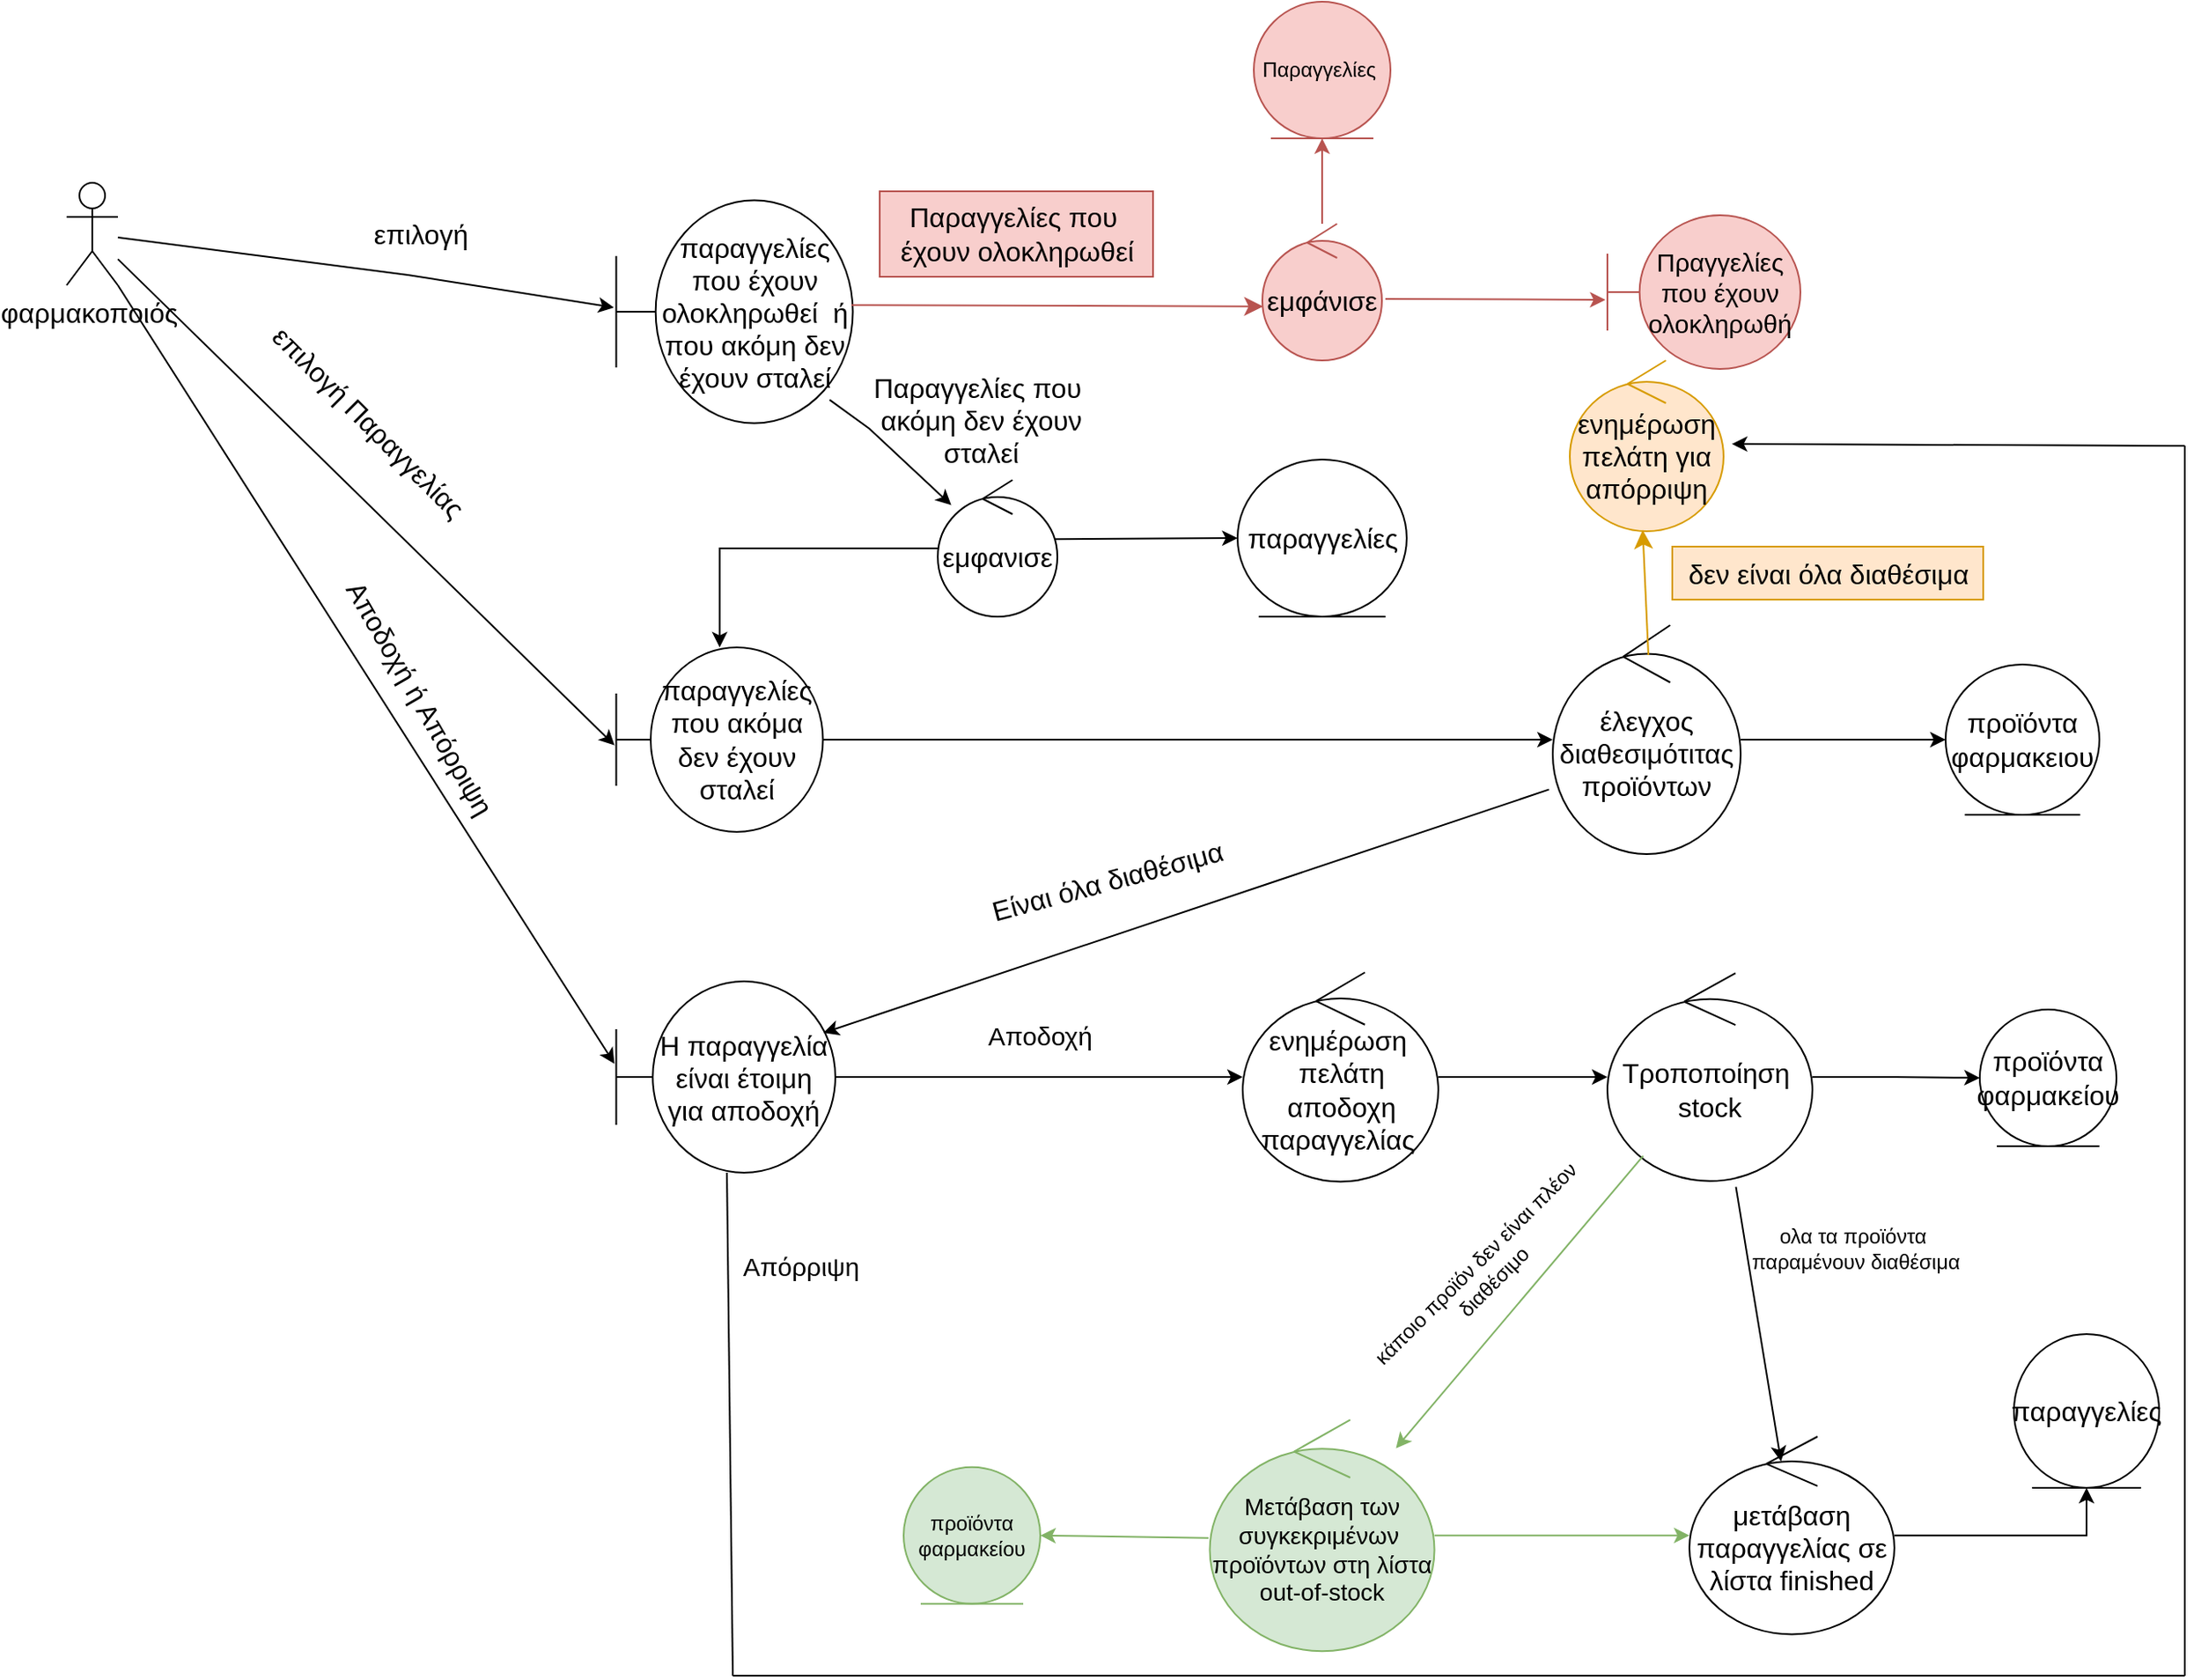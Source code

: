<mxfile version="21.2.1" type="device">
  <diagram name="Page-1" id="sS6enDFf0WbTZIS2XbAY">
    <mxGraphModel dx="1293" dy="647" grid="1" gridSize="10" guides="1" tooltips="1" connect="1" arrows="1" fold="1" page="0" pageScale="1" pageWidth="850" pageHeight="1100" math="0" shadow="0">
      <root>
        <mxCell id="0" />
        <mxCell id="1" parent="0" />
        <mxCell id="T-9rJRapIrSA8LsScsim-1" value="φαρμακοποιός&amp;nbsp;" style="shape=umlActor;verticalLabelPosition=bottom;verticalAlign=top;html=1;outlineConnect=0;fontSize=16;" parent="1" vertex="1">
          <mxGeometry x="-400" y="146" width="30" height="60" as="geometry" />
        </mxCell>
        <mxCell id="T-9rJRapIrSA8LsScsim-18" value="παραγγελίες που έχουν ολοκληρωθεί&amp;nbsp; ή που ακόμη δεν έχουν σταλεί" style="shape=umlBoundary;whiteSpace=wrap;html=1;fontSize=16;" parent="1" vertex="1">
          <mxGeometry x="-78.25" y="156.25" width="138.5" height="130.5" as="geometry" />
        </mxCell>
        <mxCell id="T-9rJRapIrSA8LsScsim-20" value="επιλογή" style="text;html=1;align=center;verticalAlign=middle;resizable=0;points=[];autosize=1;strokeColor=none;fillColor=none;fontSize=16;" parent="1" vertex="1">
          <mxGeometry x="-230" y="160.5" width="73" height="31" as="geometry" />
        </mxCell>
        <mxCell id="YqsY4oMhckwHTp_olVz_-52" style="edgeStyle=orthogonalEdgeStyle;rounded=0;orthogonalLoop=1;jettySize=auto;html=1;" parent="1" source="T-9rJRapIrSA8LsScsim-21" target="T-9rJRapIrSA8LsScsim-23" edge="1">
          <mxGeometry relative="1" as="geometry" />
        </mxCell>
        <mxCell id="T-9rJRapIrSA8LsScsim-21" value="εμφανισε" style="ellipse;shape=umlControl;whiteSpace=wrap;html=1;fontSize=16;" parent="1" vertex="1">
          <mxGeometry x="110" y="320" width="70" height="80" as="geometry" />
        </mxCell>
        <mxCell id="YqsY4oMhckwHTp_olVz_-57" style="edgeStyle=orthogonalEdgeStyle;rounded=0;orthogonalLoop=1;jettySize=auto;html=1;" parent="1" source="T-9rJRapIrSA8LsScsim-23" target="T-9rJRapIrSA8LsScsim-32" edge="1">
          <mxGeometry relative="1" as="geometry" />
        </mxCell>
        <mxCell id="T-9rJRapIrSA8LsScsim-23" value="παραγγελίες που ακόμα δεν έχουν σταλεί" style="shape=umlBoundary;whiteSpace=wrap;html=1;fontSize=16;" parent="1" vertex="1">
          <mxGeometry x="-78.25" y="418" width="121" height="108" as="geometry" />
        </mxCell>
        <mxCell id="T-9rJRapIrSA8LsScsim-24" value="παραγγελίες" style="ellipse;shape=umlEntity;whiteSpace=wrap;html=1;fontSize=16;" parent="1" vertex="1">
          <mxGeometry x="285.5" y="308" width="99" height="92" as="geometry" />
        </mxCell>
        <mxCell id="YqsY4oMhckwHTp_olVz_-58" style="edgeStyle=orthogonalEdgeStyle;rounded=0;orthogonalLoop=1;jettySize=auto;html=1;entryX=0;entryY=0.5;entryDx=0;entryDy=0;" parent="1" source="T-9rJRapIrSA8LsScsim-32" target="T-9rJRapIrSA8LsScsim-39" edge="1">
          <mxGeometry relative="1" as="geometry" />
        </mxCell>
        <mxCell id="T-9rJRapIrSA8LsScsim-32" value="έλεγχος διαθεσιμότιτας προϊόντων" style="ellipse;shape=umlControl;whiteSpace=wrap;html=1;fontSize=16;" parent="1" vertex="1">
          <mxGeometry x="470" y="405" width="110" height="134" as="geometry" />
        </mxCell>
        <mxCell id="T-9rJRapIrSA8LsScsim-34" value="ενημέρωση πελάτη για απόρριψη" style="ellipse;shape=umlControl;whiteSpace=wrap;html=1;fontSize=16;fillColor=#ffe6cc;strokeColor=#d79b00;" parent="1" vertex="1">
          <mxGeometry x="480" y="250" width="90" height="100" as="geometry" />
        </mxCell>
        <mxCell id="T-9rJRapIrSA8LsScsim-35" value="" style="endArrow=classic;html=1;rounded=0;fontSize=12;startSize=8;endSize=8;curved=1;exitX=0.509;exitY=0.13;exitDx=0;exitDy=0;exitPerimeter=0;entryX=0.474;entryY=0.993;entryDx=0;entryDy=0;entryPerimeter=0;fillColor=#ffe6cc;strokeColor=#d79b00;" parent="1" source="T-9rJRapIrSA8LsScsim-32" target="T-9rJRapIrSA8LsScsim-34" edge="1">
          <mxGeometry width="50" height="50" relative="1" as="geometry">
            <mxPoint x="267" y="605" as="sourcePoint" />
            <mxPoint x="317" y="555" as="targetPoint" />
          </mxGeometry>
        </mxCell>
        <mxCell id="T-9rJRapIrSA8LsScsim-36" value="δεν είναι όλα διαθέσιμα" style="text;html=1;align=center;verticalAlign=middle;resizable=0;points=[];autosize=1;strokeColor=#d79b00;fillColor=#ffe6cc;fontSize=16;" parent="1" vertex="1">
          <mxGeometry x="540" y="359" width="182" height="31" as="geometry" />
        </mxCell>
        <mxCell id="T-9rJRapIrSA8LsScsim-39" value="προϊόντα&lt;br&gt;φαρμακειου" style="ellipse;shape=umlEntity;whiteSpace=wrap;html=1;fontSize=16;" parent="1" vertex="1">
          <mxGeometry x="700" y="428" width="90" height="88" as="geometry" />
        </mxCell>
        <mxCell id="YqsY4oMhckwHTp_olVz_-66" style="edgeStyle=orthogonalEdgeStyle;rounded=0;orthogonalLoop=1;jettySize=auto;html=1;" parent="1" source="T-9rJRapIrSA8LsScsim-41" target="T-9rJRapIrSA8LsScsim-46" edge="1">
          <mxGeometry relative="1" as="geometry" />
        </mxCell>
        <mxCell id="T-9rJRapIrSA8LsScsim-41" value="H&lt;span style=&quot;font-size:12.0pt;line-height:107%;font-family:&amp;quot;Arial&amp;quot;,sans-serif;&lt;br/&gt;mso-fareast-font-family:Calibri;mso-fareast-theme-font:minor-latin;mso-ansi-language:&lt;br/&gt;EL;mso-fareast-language:EN-US;mso-bidi-language:AR-SA&quot;&gt; παραγγελία είναι έτοιμη&lt;br/&gt;για αποδοχή&lt;/span&gt;" style="shape=umlBoundary;whiteSpace=wrap;html=1;fontSize=16;" parent="1" vertex="1">
          <mxGeometry x="-78.25" y="613.5" width="128.25" height="112" as="geometry" />
        </mxCell>
        <mxCell id="T-9rJRapIrSA8LsScsim-43" value="Είναι όλα διαθέσιμα" style="text;html=1;align=center;verticalAlign=middle;resizable=0;points=[];autosize=1;strokeColor=none;fillColor=none;fontSize=16;rotation=-15;" parent="1" vertex="1">
          <mxGeometry x="128.5" y="540" width="160" height="30" as="geometry" />
        </mxCell>
        <mxCell id="T-9rJRapIrSA8LsScsim-45" value="Αποδοχή ή Απόρριψη" style="text;html=1;align=center;verticalAlign=middle;resizable=0;points=[];autosize=1;strokeColor=none;fillColor=none;fontSize=16;rotation=60;" parent="1" vertex="1">
          <mxGeometry x="-283.5" y="432" width="180" height="30" as="geometry" />
        </mxCell>
        <mxCell id="YqsY4oMhckwHTp_olVz_-68" style="edgeStyle=orthogonalEdgeStyle;rounded=0;orthogonalLoop=1;jettySize=auto;html=1;" parent="1" source="T-9rJRapIrSA8LsScsim-46" target="T-9rJRapIrSA8LsScsim-50" edge="1">
          <mxGeometry relative="1" as="geometry" />
        </mxCell>
        <mxCell id="T-9rJRapIrSA8LsScsim-46" value="ενημέρωση&amp;nbsp; πελάτη αποδοχη παραγγελίας&amp;nbsp;" style="ellipse;shape=umlControl;whiteSpace=wrap;html=1;fontSize=16;" parent="1" vertex="1">
          <mxGeometry x="288.5" y="608.25" width="114.5" height="122.5" as="geometry" />
        </mxCell>
        <mxCell id="YqsY4oMhckwHTp_olVz_-70" style="edgeStyle=orthogonalEdgeStyle;rounded=0;orthogonalLoop=1;jettySize=auto;html=1;entryX=0;entryY=0.5;entryDx=0;entryDy=0;" parent="1" source="T-9rJRapIrSA8LsScsim-50" target="T-9rJRapIrSA8LsScsim-51" edge="1">
          <mxGeometry relative="1" as="geometry" />
        </mxCell>
        <mxCell id="T-9rJRapIrSA8LsScsim-50" value="&lt;p class=&quot;MsoNormal&quot;&gt;Τροποποίηση&amp;nbsp; stock&lt;/p&gt;" style="ellipse;shape=umlControl;whiteSpace=wrap;html=1;fontSize=16;" parent="1" vertex="1">
          <mxGeometry x="502" y="608.63" width="120" height="121.75" as="geometry" />
        </mxCell>
        <mxCell id="T-9rJRapIrSA8LsScsim-51" value="προϊόντα φαρμακείου" style="ellipse;shape=umlEntity;whiteSpace=wrap;html=1;fontSize=16;" parent="1" vertex="1">
          <mxGeometry x="720" y="630" width="80" height="80" as="geometry" />
        </mxCell>
        <mxCell id="YqsY4oMhckwHTp_olVz_-75" style="edgeStyle=orthogonalEdgeStyle;rounded=0;orthogonalLoop=1;jettySize=auto;html=1;entryX=0.5;entryY=1;entryDx=0;entryDy=0;" parent="1" source="T-9rJRapIrSA8LsScsim-53" target="T-9rJRapIrSA8LsScsim-56" edge="1">
          <mxGeometry relative="1" as="geometry" />
        </mxCell>
        <mxCell id="T-9rJRapIrSA8LsScsim-53" value="μετάβαση παραγγελίας σε λίστα finished" style="ellipse;shape=umlControl;whiteSpace=wrap;html=1;fontSize=16;" parent="1" vertex="1">
          <mxGeometry x="550" y="880" width="120" height="115.75" as="geometry" />
        </mxCell>
        <mxCell id="T-9rJRapIrSA8LsScsim-56" value="παραγγελίες" style="ellipse;shape=umlEntity;whiteSpace=wrap;html=1;fontSize=16;" parent="1" vertex="1">
          <mxGeometry x="740" y="820" width="85" height="90" as="geometry" />
        </mxCell>
        <mxCell id="T-9rJRapIrSA8LsScsim-58" value="εμφάνισε" style="ellipse;shape=umlControl;whiteSpace=wrap;html=1;fontSize=16;fillColor=#f8cecc;strokeColor=#b85450;" parent="1" vertex="1">
          <mxGeometry x="300" y="170" width="70" height="80" as="geometry" />
        </mxCell>
        <mxCell id="T-9rJRapIrSA8LsScsim-59" value="" style="endArrow=classic;html=1;rounded=0;fontSize=12;startSize=8;endSize=8;curved=1;exitX=0.994;exitY=0.47;exitDx=0;exitDy=0;exitPerimeter=0;entryX=0.006;entryY=0.605;entryDx=0;entryDy=0;entryPerimeter=0;fillColor=#f8cecc;strokeColor=#b85450;" parent="1" source="T-9rJRapIrSA8LsScsim-18" target="T-9rJRapIrSA8LsScsim-58" edge="1">
          <mxGeometry width="50" height="50" relative="1" as="geometry">
            <mxPoint x="347" y="398" as="sourcePoint" />
            <mxPoint x="397" y="348" as="targetPoint" />
          </mxGeometry>
        </mxCell>
        <mxCell id="T-9rJRapIrSA8LsScsim-60" value="Παραγγελίες που&amp;nbsp;&lt;br&gt;έχουν ολοκληρωθεί" style="text;html=1;align=center;verticalAlign=middle;resizable=0;points=[];autosize=1;strokeColor=#b85450;fillColor=#f8cecc;fontSize=16;" parent="1" vertex="1">
          <mxGeometry x="76" y="151" width="160" height="50" as="geometry" />
        </mxCell>
        <mxCell id="f6oSSaDbNlxuDpAMLlSm-2" value="Πραγγελίες που έχουν ολοκληρωθή" style="shape=umlBoundary;whiteSpace=wrap;html=1;fillColor=#f8cecc;strokeColor=#b85450;fontSize=15;" parent="1" vertex="1">
          <mxGeometry x="502" y="165" width="113" height="90" as="geometry" />
        </mxCell>
        <mxCell id="f6oSSaDbNlxuDpAMLlSm-3" value="" style="endArrow=classic;html=1;rounded=0;exitX=1.029;exitY=0.55;exitDx=0;exitDy=0;exitPerimeter=0;entryX=-0.01;entryY=0.55;entryDx=0;entryDy=0;entryPerimeter=0;fillColor=#f8cecc;strokeColor=#b85450;" parent="1" source="T-9rJRapIrSA8LsScsim-58" target="f6oSSaDbNlxuDpAMLlSm-2" edge="1">
          <mxGeometry width="50" height="50" relative="1" as="geometry">
            <mxPoint x="398" y="426" as="sourcePoint" />
            <mxPoint x="448" y="376" as="targetPoint" />
          </mxGeometry>
        </mxCell>
        <mxCell id="YqsY4oMhckwHTp_olVz_-74" style="edgeStyle=orthogonalEdgeStyle;rounded=0;orthogonalLoop=1;jettySize=auto;html=1;fillColor=#d5e8d4;strokeColor=#82b366;" parent="1" source="f6oSSaDbNlxuDpAMLlSm-7" target="T-9rJRapIrSA8LsScsim-53" edge="1">
          <mxGeometry relative="1" as="geometry" />
        </mxCell>
        <mxCell id="f6oSSaDbNlxuDpAMLlSm-7" value="&lt;font style=&quot;font-size: 14px;&quot;&gt;Μετάβαση των συγκεκριμένων&amp;nbsp; προϊόντων στη λίστα out-of-stock&lt;/font&gt;" style="ellipse;shape=umlControl;whiteSpace=wrap;html=1;fillColor=#d5e8d4;strokeColor=#82b366;" parent="1" vertex="1">
          <mxGeometry x="269.25" y="870.13" width="131.5" height="135.5" as="geometry" />
        </mxCell>
        <mxCell id="YqsY4oMhckwHTp_olVz_-46" value="" style="endArrow=classic;html=1;rounded=0;entryX=-0.01;entryY=0.481;entryDx=0;entryDy=0;entryPerimeter=0;" parent="1" source="T-9rJRapIrSA8LsScsim-1" target="T-9rJRapIrSA8LsScsim-18" edge="1">
          <mxGeometry width="50" height="50" relative="1" as="geometry">
            <mxPoint x="460" y="430" as="sourcePoint" />
            <mxPoint x="510" y="380" as="targetPoint" />
            <Array as="points">
              <mxPoint x="-200" y="200" />
            </Array>
          </mxGeometry>
        </mxCell>
        <mxCell id="YqsY4oMhckwHTp_olVz_-49" value="" style="endArrow=classic;html=1;rounded=0;exitX=0.902;exitY=0.895;exitDx=0;exitDy=0;exitPerimeter=0;" parent="1" source="T-9rJRapIrSA8LsScsim-18" target="T-9rJRapIrSA8LsScsim-21" edge="1">
          <mxGeometry width="50" height="50" relative="1" as="geometry">
            <mxPoint x="320" y="530" as="sourcePoint" />
            <mxPoint x="370" y="480" as="targetPoint" />
            <Array as="points">
              <mxPoint x="70" y="290" />
            </Array>
          </mxGeometry>
        </mxCell>
        <mxCell id="YqsY4oMhckwHTp_olVz_-51" value="Παραγγελίες που&amp;nbsp;&lt;br&gt;ακόμη δεν έχουν&lt;br&gt;σταλεί" style="text;html=1;align=center;verticalAlign=middle;resizable=0;points=[];autosize=1;fontSize=16;" parent="1" vertex="1">
          <mxGeometry x="60.25" y="250" width="150" height="70" as="geometry" />
        </mxCell>
        <mxCell id="YqsY4oMhckwHTp_olVz_-53" value="" style="endArrow=classic;html=1;rounded=0;entryX=-0.008;entryY=0.531;entryDx=0;entryDy=0;entryPerimeter=0;" parent="1" source="T-9rJRapIrSA8LsScsim-1" target="T-9rJRapIrSA8LsScsim-23" edge="1">
          <mxGeometry width="50" height="50" relative="1" as="geometry">
            <mxPoint x="320" y="520" as="sourcePoint" />
            <mxPoint x="-130" y="480" as="targetPoint" />
          </mxGeometry>
        </mxCell>
        <mxCell id="YqsY4oMhckwHTp_olVz_-55" value="επιλογή Παραγγελίας" style="text;html=1;align=center;verticalAlign=middle;resizable=0;points=[];autosize=1;strokeColor=none;fillColor=none;fontSize=16;rotation=45;" parent="1" vertex="1">
          <mxGeometry x="-308" y="270.5" width="170" height="30" as="geometry" />
        </mxCell>
        <mxCell id="YqsY4oMhckwHTp_olVz_-59" value="" style="endArrow=classic;html=1;rounded=0;entryX=-0.008;entryY=0.431;entryDx=0;entryDy=0;entryPerimeter=0;exitX=1;exitY=1;exitDx=0;exitDy=0;exitPerimeter=0;" parent="1" source="T-9rJRapIrSA8LsScsim-1" target="T-9rJRapIrSA8LsScsim-41" edge="1">
          <mxGeometry width="50" height="50" relative="1" as="geometry">
            <mxPoint x="320" y="520" as="sourcePoint" />
            <mxPoint x="370" y="470" as="targetPoint" />
          </mxGeometry>
        </mxCell>
        <mxCell id="YqsY4oMhckwHTp_olVz_-61" value="" style="endArrow=classic;html=1;rounded=0;entryX=0.946;entryY=0.269;entryDx=0;entryDy=0;entryPerimeter=0;exitX=-0.02;exitY=0.718;exitDx=0;exitDy=0;exitPerimeter=0;" parent="1" source="T-9rJRapIrSA8LsScsim-32" target="T-9rJRapIrSA8LsScsim-41" edge="1">
          <mxGeometry width="50" height="50" relative="1" as="geometry">
            <mxPoint x="320" y="540" as="sourcePoint" />
            <mxPoint x="370" y="490" as="targetPoint" />
          </mxGeometry>
        </mxCell>
        <mxCell id="YqsY4oMhckwHTp_olVz_-67" value="&lt;font style=&quot;font-size: 15px;&quot;&gt;Αποδοχή&lt;/font&gt;" style="text;html=1;strokeColor=none;fillColor=none;align=center;verticalAlign=middle;whiteSpace=wrap;rounded=0;" parent="1" vertex="1">
          <mxGeometry x="140" y="630" width="60" height="30" as="geometry" />
        </mxCell>
        <mxCell id="YqsY4oMhckwHTp_olVz_-71" value="" style="endArrow=none;html=1;rounded=0;" parent="1" target="T-9rJRapIrSA8LsScsim-41" edge="1">
          <mxGeometry width="50" height="50" relative="1" as="geometry">
            <mxPoint x="-10" y="1020" as="sourcePoint" />
            <mxPoint x="370" y="490" as="targetPoint" />
          </mxGeometry>
        </mxCell>
        <mxCell id="YqsY4oMhckwHTp_olVz_-73" value="" style="endArrow=classic;html=1;rounded=0;fillColor=#d5e8d4;strokeColor=#82b366;" parent="1" source="T-9rJRapIrSA8LsScsim-50" target="f6oSSaDbNlxuDpAMLlSm-7" edge="1">
          <mxGeometry width="50" height="50" relative="1" as="geometry">
            <mxPoint x="320" y="530" as="sourcePoint" />
            <mxPoint x="370" y="480" as="targetPoint" />
          </mxGeometry>
        </mxCell>
        <mxCell id="YqsY4oMhckwHTp_olVz_-76" value="" style="endArrow=none;html=1;rounded=0;" parent="1" edge="1">
          <mxGeometry width="50" height="50" relative="1" as="geometry">
            <mxPoint x="-10" y="1020" as="sourcePoint" />
            <mxPoint x="840" y="1020" as="targetPoint" />
          </mxGeometry>
        </mxCell>
        <mxCell id="YqsY4oMhckwHTp_olVz_-77" value="" style="endArrow=none;html=1;rounded=0;" parent="1" edge="1">
          <mxGeometry width="50" height="50" relative="1" as="geometry">
            <mxPoint x="840" y="1020" as="sourcePoint" />
            <mxPoint x="840" y="300" as="targetPoint" />
          </mxGeometry>
        </mxCell>
        <mxCell id="YqsY4oMhckwHTp_olVz_-78" value="" style="endArrow=classic;html=1;rounded=0;entryX=1.054;entryY=0.489;entryDx=0;entryDy=0;entryPerimeter=0;" parent="1" target="T-9rJRapIrSA8LsScsim-34" edge="1">
          <mxGeometry width="50" height="50" relative="1" as="geometry">
            <mxPoint x="840" y="300" as="sourcePoint" />
            <mxPoint x="370" y="480" as="targetPoint" />
          </mxGeometry>
        </mxCell>
        <mxCell id="YqsY4oMhckwHTp_olVz_-79" value="&lt;font style=&quot;font-size: 15px;&quot;&gt;Aπόρριψη&lt;br&gt;&lt;br&gt;&lt;/font&gt;" style="text;html=1;strokeColor=none;fillColor=none;align=center;verticalAlign=middle;whiteSpace=wrap;rounded=0;" parent="1" vertex="1">
          <mxGeometry x="0.25" y="774.38" width="60" height="30" as="geometry" />
        </mxCell>
        <mxCell id="rBrqlfLg7SxFIshLeJAF-5" value="" style="endArrow=classic;html=1;rounded=0;entryX=0;entryY=0.5;entryDx=0;entryDy=0;exitX=0.983;exitY=0.433;exitDx=0;exitDy=0;exitPerimeter=0;" parent="1" source="T-9rJRapIrSA8LsScsim-21" target="T-9rJRapIrSA8LsScsim-24" edge="1">
          <mxGeometry width="50" height="50" relative="1" as="geometry">
            <mxPoint x="70" y="460" as="sourcePoint" />
            <mxPoint x="120" y="410" as="targetPoint" />
          </mxGeometry>
        </mxCell>
        <mxCell id="D0aZfy-KOPcvonktBkWW-1" value="" style="endArrow=classic;html=1;rounded=0;entryX=0.447;entryY=0.126;entryDx=0;entryDy=0;entryPerimeter=0;exitX=0.627;exitY=1.028;exitDx=0;exitDy=0;exitPerimeter=0;" parent="1" source="T-9rJRapIrSA8LsScsim-50" target="T-9rJRapIrSA8LsScsim-53" edge="1">
          <mxGeometry width="50" height="50" relative="1" as="geometry">
            <mxPoint x="310" y="930" as="sourcePoint" />
            <mxPoint x="360" y="880" as="targetPoint" />
          </mxGeometry>
        </mxCell>
        <mxCell id="D0aZfy-KOPcvonktBkWW-2" value="κάποιο προϊόν δεν είναι πλέον&lt;br&gt;διαθέσιμο" style="text;html=1;align=center;verticalAlign=middle;resizable=0;points=[];autosize=1;strokeColor=none;fillColor=none;rotation=-45;" parent="1" vertex="1">
          <mxGeometry x="340" y="764.38" width="180" height="40" as="geometry" />
        </mxCell>
        <mxCell id="D0aZfy-KOPcvonktBkWW-3" value="ολα τα προϊόντα&amp;nbsp;&lt;br&gt;παραμένουν διαθέσιμα" style="text;html=1;align=center;verticalAlign=middle;resizable=0;points=[];autosize=1;strokeColor=none;fillColor=none;" parent="1" vertex="1">
          <mxGeometry x="572" y="750" width="150" height="40" as="geometry" />
        </mxCell>
        <mxCell id="D0aZfy-KOPcvonktBkWW-4" value="προϊόντα φαρμακείου" style="ellipse;shape=umlEntity;whiteSpace=wrap;html=1;fillColor=#d5e8d4;strokeColor=#82b366;" parent="1" vertex="1">
          <mxGeometry x="90" y="897.88" width="80" height="80" as="geometry" />
        </mxCell>
        <mxCell id="D0aZfy-KOPcvonktBkWW-5" value="" style="endArrow=classic;html=1;rounded=0;exitX=-0.006;exitY=0.511;exitDx=0;exitDy=0;exitPerimeter=0;entryX=1;entryY=0.5;entryDx=0;entryDy=0;fillColor=#d5e8d4;strokeColor=#82b366;" parent="1" source="f6oSSaDbNlxuDpAMLlSm-7" target="D0aZfy-KOPcvonktBkWW-4" edge="1">
          <mxGeometry width="50" height="50" relative="1" as="geometry">
            <mxPoint x="310" y="820" as="sourcePoint" />
            <mxPoint x="360" y="770" as="targetPoint" />
          </mxGeometry>
        </mxCell>
        <mxCell id="Yru2QoT4tN3vTOcHEf7W-1" value="Παραγγελίες&amp;nbsp;" style="ellipse;shape=umlEntity;whiteSpace=wrap;html=1;fillColor=#f8cecc;strokeColor=#b85450;" vertex="1" parent="1">
          <mxGeometry x="295" y="40" width="80" height="80" as="geometry" />
        </mxCell>
        <mxCell id="Yru2QoT4tN3vTOcHEf7W-2" value="" style="endArrow=classic;html=1;rounded=0;entryX=0.5;entryY=1;entryDx=0;entryDy=0;fillColor=#f8cecc;strokeColor=#b85450;" edge="1" parent="1" source="T-9rJRapIrSA8LsScsim-58" target="Yru2QoT4tN3vTOcHEf7W-1">
          <mxGeometry width="50" height="50" relative="1" as="geometry">
            <mxPoint x="280" y="370" as="sourcePoint" />
            <mxPoint x="330" y="320" as="targetPoint" />
          </mxGeometry>
        </mxCell>
      </root>
    </mxGraphModel>
  </diagram>
</mxfile>
